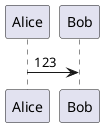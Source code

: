 {
  "sha1": "j4qyofaoqhj68oe25o9fkwbxcm2s4q2",
  "insertion": {
    "when": "2024-06-03T18:59:31.485Z",
    "user": "plantuml@gmail.com"
  }
}
@startuml
skinparam shadowing false
'!preprocessorV2
!define ijk 123
Alice -> Bob : ijk
' Some comment
@enduml
